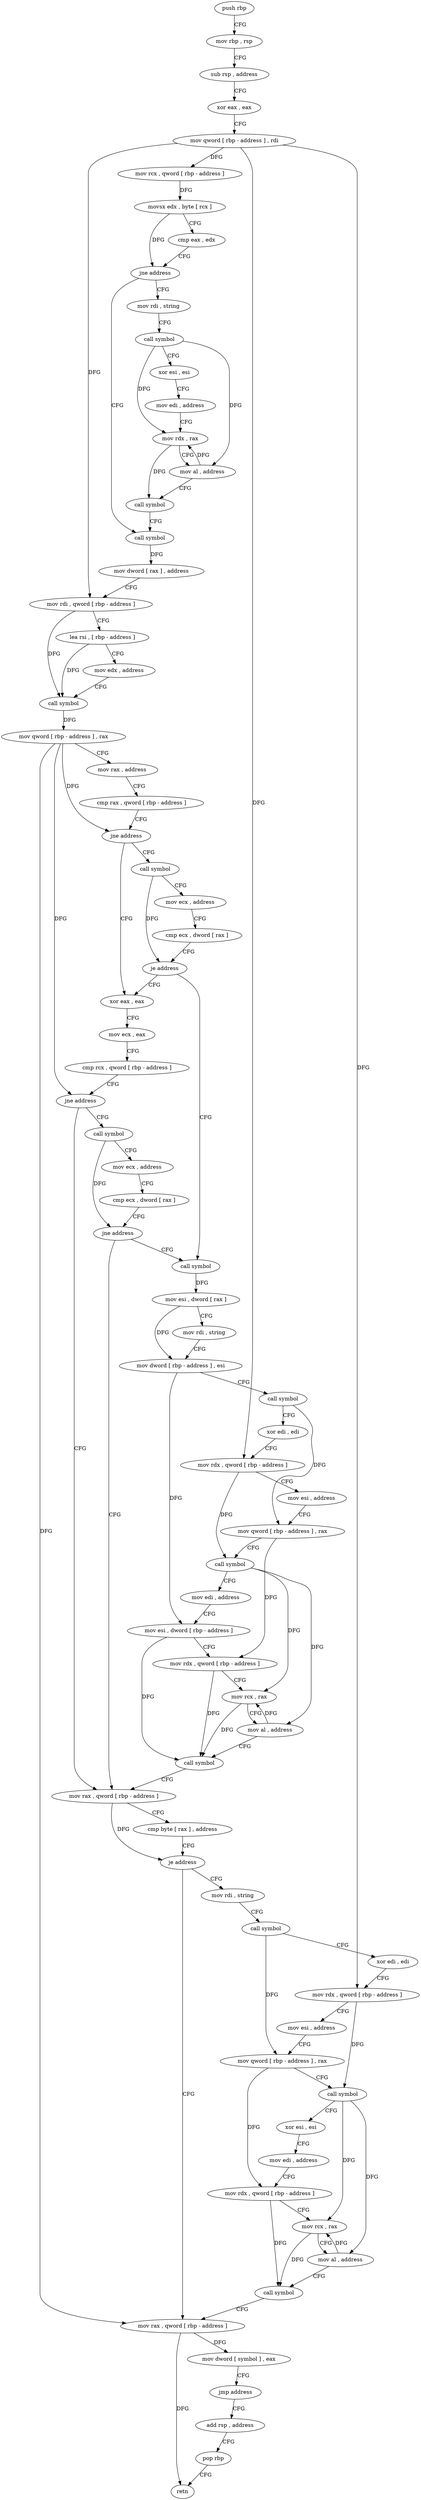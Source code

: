 digraph "func" {
"4207712" [label = "push rbp" ]
"4207713" [label = "mov rbp , rsp" ]
"4207716" [label = "sub rsp , address" ]
"4207720" [label = "xor eax , eax" ]
"4207722" [label = "mov qword [ rbp - address ] , rdi" ]
"4207726" [label = "mov rcx , qword [ rbp - address ]" ]
"4207730" [label = "movsx edx , byte [ rcx ]" ]
"4207733" [label = "cmp eax , edx" ]
"4207735" [label = "jne address" ]
"4207773" [label = "call symbol" ]
"4207741" [label = "mov rdi , string" ]
"4207778" [label = "mov dword [ rax ] , address" ]
"4207784" [label = "mov rdi , qword [ rbp - address ]" ]
"4207788" [label = "lea rsi , [ rbp - address ]" ]
"4207792" [label = "mov edx , address" ]
"4207797" [label = "call symbol" ]
"4207802" [label = "mov qword [ rbp - address ] , rax" ]
"4207806" [label = "mov rax , address" ]
"4207813" [label = "cmp rax , qword [ rbp - address ]" ]
"4207817" [label = "jne address" ]
"4207841" [label = "xor eax , eax" ]
"4207823" [label = "call symbol" ]
"4207751" [label = "call symbol" ]
"4207756" [label = "xor esi , esi" ]
"4207758" [label = "mov edi , address" ]
"4207763" [label = "mov rdx , rax" ]
"4207766" [label = "mov al , address" ]
"4207768" [label = "call symbol" ]
"4207843" [label = "mov ecx , eax" ]
"4207845" [label = "cmp rcx , qword [ rbp - address ]" ]
"4207849" [label = "jne address" ]
"4207940" [label = "mov rax , qword [ rbp - address ]" ]
"4207855" [label = "call symbol" ]
"4207828" [label = "mov ecx , address" ]
"4207833" [label = "cmp ecx , dword [ rax ]" ]
"4207835" [label = "je address" ]
"4207873" [label = "call symbol" ]
"4207944" [label = "cmp byte [ rax ] , address" ]
"4207947" [label = "je address" ]
"4208009" [label = "mov rax , qword [ rbp - address ]" ]
"4207953" [label = "mov rdi , string" ]
"4207860" [label = "mov ecx , address" ]
"4207865" [label = "cmp ecx , dword [ rax ]" ]
"4207867" [label = "jne address" ]
"4207878" [label = "mov esi , dword [ rax ]" ]
"4207880" [label = "mov rdi , string" ]
"4207890" [label = "mov dword [ rbp - address ] , esi" ]
"4207893" [label = "call symbol" ]
"4207898" [label = "xor edi , edi" ]
"4207900" [label = "mov rdx , qword [ rbp - address ]" ]
"4207904" [label = "mov esi , address" ]
"4207909" [label = "mov qword [ rbp - address ] , rax" ]
"4207913" [label = "call symbol" ]
"4207918" [label = "mov edi , address" ]
"4207923" [label = "mov esi , dword [ rbp - address ]" ]
"4207926" [label = "mov rdx , qword [ rbp - address ]" ]
"4207930" [label = "mov rcx , rax" ]
"4207933" [label = "mov al , address" ]
"4207935" [label = "call symbol" ]
"4208013" [label = "mov dword [ symbol ] , eax" ]
"4208020" [label = "jmp address" ]
"4208025" [label = "add rsp , address" ]
"4207963" [label = "call symbol" ]
"4207968" [label = "xor edi , edi" ]
"4207970" [label = "mov rdx , qword [ rbp - address ]" ]
"4207974" [label = "mov esi , address" ]
"4207979" [label = "mov qword [ rbp - address ] , rax" ]
"4207983" [label = "call symbol" ]
"4207988" [label = "xor esi , esi" ]
"4207990" [label = "mov edi , address" ]
"4207995" [label = "mov rdx , qword [ rbp - address ]" ]
"4207999" [label = "mov rcx , rax" ]
"4208002" [label = "mov al , address" ]
"4208004" [label = "call symbol" ]
"4208029" [label = "pop rbp" ]
"4208030" [label = "retn" ]
"4207712" -> "4207713" [ label = "CFG" ]
"4207713" -> "4207716" [ label = "CFG" ]
"4207716" -> "4207720" [ label = "CFG" ]
"4207720" -> "4207722" [ label = "CFG" ]
"4207722" -> "4207726" [ label = "DFG" ]
"4207722" -> "4207784" [ label = "DFG" ]
"4207722" -> "4207900" [ label = "DFG" ]
"4207722" -> "4207970" [ label = "DFG" ]
"4207726" -> "4207730" [ label = "DFG" ]
"4207730" -> "4207733" [ label = "CFG" ]
"4207730" -> "4207735" [ label = "DFG" ]
"4207733" -> "4207735" [ label = "CFG" ]
"4207735" -> "4207773" [ label = "CFG" ]
"4207735" -> "4207741" [ label = "CFG" ]
"4207773" -> "4207778" [ label = "DFG" ]
"4207741" -> "4207751" [ label = "CFG" ]
"4207778" -> "4207784" [ label = "CFG" ]
"4207784" -> "4207788" [ label = "CFG" ]
"4207784" -> "4207797" [ label = "DFG" ]
"4207788" -> "4207792" [ label = "CFG" ]
"4207788" -> "4207797" [ label = "DFG" ]
"4207792" -> "4207797" [ label = "CFG" ]
"4207797" -> "4207802" [ label = "DFG" ]
"4207802" -> "4207806" [ label = "CFG" ]
"4207802" -> "4207817" [ label = "DFG" ]
"4207802" -> "4207849" [ label = "DFG" ]
"4207802" -> "4208009" [ label = "DFG" ]
"4207806" -> "4207813" [ label = "CFG" ]
"4207813" -> "4207817" [ label = "CFG" ]
"4207817" -> "4207841" [ label = "CFG" ]
"4207817" -> "4207823" [ label = "CFG" ]
"4207841" -> "4207843" [ label = "CFG" ]
"4207823" -> "4207828" [ label = "CFG" ]
"4207823" -> "4207835" [ label = "DFG" ]
"4207751" -> "4207756" [ label = "CFG" ]
"4207751" -> "4207763" [ label = "DFG" ]
"4207751" -> "4207766" [ label = "DFG" ]
"4207756" -> "4207758" [ label = "CFG" ]
"4207758" -> "4207763" [ label = "CFG" ]
"4207763" -> "4207766" [ label = "CFG" ]
"4207763" -> "4207768" [ label = "DFG" ]
"4207766" -> "4207768" [ label = "CFG" ]
"4207766" -> "4207763" [ label = "DFG" ]
"4207768" -> "4207773" [ label = "CFG" ]
"4207843" -> "4207845" [ label = "CFG" ]
"4207845" -> "4207849" [ label = "CFG" ]
"4207849" -> "4207940" [ label = "CFG" ]
"4207849" -> "4207855" [ label = "CFG" ]
"4207940" -> "4207944" [ label = "CFG" ]
"4207940" -> "4207947" [ label = "DFG" ]
"4207855" -> "4207860" [ label = "CFG" ]
"4207855" -> "4207867" [ label = "DFG" ]
"4207828" -> "4207833" [ label = "CFG" ]
"4207833" -> "4207835" [ label = "CFG" ]
"4207835" -> "4207873" [ label = "CFG" ]
"4207835" -> "4207841" [ label = "CFG" ]
"4207873" -> "4207878" [ label = "DFG" ]
"4207944" -> "4207947" [ label = "CFG" ]
"4207947" -> "4208009" [ label = "CFG" ]
"4207947" -> "4207953" [ label = "CFG" ]
"4208009" -> "4208013" [ label = "DFG" ]
"4208009" -> "4208030" [ label = "DFG" ]
"4207953" -> "4207963" [ label = "CFG" ]
"4207860" -> "4207865" [ label = "CFG" ]
"4207865" -> "4207867" [ label = "CFG" ]
"4207867" -> "4207940" [ label = "CFG" ]
"4207867" -> "4207873" [ label = "CFG" ]
"4207878" -> "4207880" [ label = "CFG" ]
"4207878" -> "4207890" [ label = "DFG" ]
"4207880" -> "4207890" [ label = "CFG" ]
"4207890" -> "4207893" [ label = "CFG" ]
"4207890" -> "4207923" [ label = "DFG" ]
"4207893" -> "4207898" [ label = "CFG" ]
"4207893" -> "4207909" [ label = "DFG" ]
"4207898" -> "4207900" [ label = "CFG" ]
"4207900" -> "4207904" [ label = "CFG" ]
"4207900" -> "4207913" [ label = "DFG" ]
"4207904" -> "4207909" [ label = "CFG" ]
"4207909" -> "4207913" [ label = "CFG" ]
"4207909" -> "4207926" [ label = "DFG" ]
"4207913" -> "4207918" [ label = "CFG" ]
"4207913" -> "4207930" [ label = "DFG" ]
"4207913" -> "4207933" [ label = "DFG" ]
"4207918" -> "4207923" [ label = "CFG" ]
"4207923" -> "4207926" [ label = "CFG" ]
"4207923" -> "4207935" [ label = "DFG" ]
"4207926" -> "4207930" [ label = "CFG" ]
"4207926" -> "4207935" [ label = "DFG" ]
"4207930" -> "4207933" [ label = "CFG" ]
"4207930" -> "4207935" [ label = "DFG" ]
"4207933" -> "4207935" [ label = "CFG" ]
"4207933" -> "4207930" [ label = "DFG" ]
"4207935" -> "4207940" [ label = "CFG" ]
"4208013" -> "4208020" [ label = "CFG" ]
"4208020" -> "4208025" [ label = "CFG" ]
"4208025" -> "4208029" [ label = "CFG" ]
"4207963" -> "4207968" [ label = "CFG" ]
"4207963" -> "4207979" [ label = "DFG" ]
"4207968" -> "4207970" [ label = "CFG" ]
"4207970" -> "4207974" [ label = "CFG" ]
"4207970" -> "4207983" [ label = "DFG" ]
"4207974" -> "4207979" [ label = "CFG" ]
"4207979" -> "4207983" [ label = "CFG" ]
"4207979" -> "4207995" [ label = "DFG" ]
"4207983" -> "4207988" [ label = "CFG" ]
"4207983" -> "4207999" [ label = "DFG" ]
"4207983" -> "4208002" [ label = "DFG" ]
"4207988" -> "4207990" [ label = "CFG" ]
"4207990" -> "4207995" [ label = "CFG" ]
"4207995" -> "4207999" [ label = "CFG" ]
"4207995" -> "4208004" [ label = "DFG" ]
"4207999" -> "4208002" [ label = "CFG" ]
"4207999" -> "4208004" [ label = "DFG" ]
"4208002" -> "4208004" [ label = "CFG" ]
"4208002" -> "4207999" [ label = "DFG" ]
"4208004" -> "4208009" [ label = "CFG" ]
"4208029" -> "4208030" [ label = "CFG" ]
}

